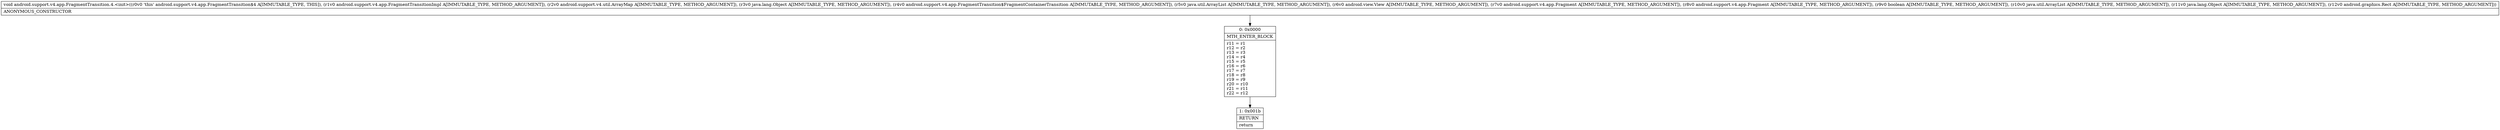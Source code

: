 digraph "CFG forandroid.support.v4.app.FragmentTransition.4.\<init\>(Landroid\/support\/v4\/app\/FragmentTransitionImpl;Landroid\/support\/v4\/util\/ArrayMap;Ljava\/lang\/Object;Landroid\/support\/v4\/app\/FragmentTransition$FragmentContainerTransition;Ljava\/util\/ArrayList;Landroid\/view\/View;Landroid\/support\/v4\/app\/Fragment;Landroid\/support\/v4\/app\/Fragment;ZLjava\/util\/ArrayList;Ljava\/lang\/Object;Landroid\/graphics\/Rect;)V" {
Node_0 [shape=record,label="{0\:\ 0x0000|MTH_ENTER_BLOCK\l|r11 = r1\lr12 = r2\lr13 = r3\lr14 = r4\lr15 = r5\lr16 = r6\lr17 = r7\lr18 = r8\lr19 = r9\lr20 = r10\lr21 = r11\lr22 = r12\l}"];
Node_1 [shape=record,label="{1\:\ 0x001b|RETURN\l|return\l}"];
MethodNode[shape=record,label="{void android.support.v4.app.FragmentTransition.4.\<init\>((r0v0 'this' android.support.v4.app.FragmentTransition$4 A[IMMUTABLE_TYPE, THIS]), (r1v0 android.support.v4.app.FragmentTransitionImpl A[IMMUTABLE_TYPE, METHOD_ARGUMENT]), (r2v0 android.support.v4.util.ArrayMap A[IMMUTABLE_TYPE, METHOD_ARGUMENT]), (r3v0 java.lang.Object A[IMMUTABLE_TYPE, METHOD_ARGUMENT]), (r4v0 android.support.v4.app.FragmentTransition$FragmentContainerTransition A[IMMUTABLE_TYPE, METHOD_ARGUMENT]), (r5v0 java.util.ArrayList A[IMMUTABLE_TYPE, METHOD_ARGUMENT]), (r6v0 android.view.View A[IMMUTABLE_TYPE, METHOD_ARGUMENT]), (r7v0 android.support.v4.app.Fragment A[IMMUTABLE_TYPE, METHOD_ARGUMENT]), (r8v0 android.support.v4.app.Fragment A[IMMUTABLE_TYPE, METHOD_ARGUMENT]), (r9v0 boolean A[IMMUTABLE_TYPE, METHOD_ARGUMENT]), (r10v0 java.util.ArrayList A[IMMUTABLE_TYPE, METHOD_ARGUMENT]), (r11v0 java.lang.Object A[IMMUTABLE_TYPE, METHOD_ARGUMENT]), (r12v0 android.graphics.Rect A[IMMUTABLE_TYPE, METHOD_ARGUMENT]))  | ANONYMOUS_CONSTRUCTOR\l}"];
MethodNode -> Node_0;
Node_0 -> Node_1;
}

